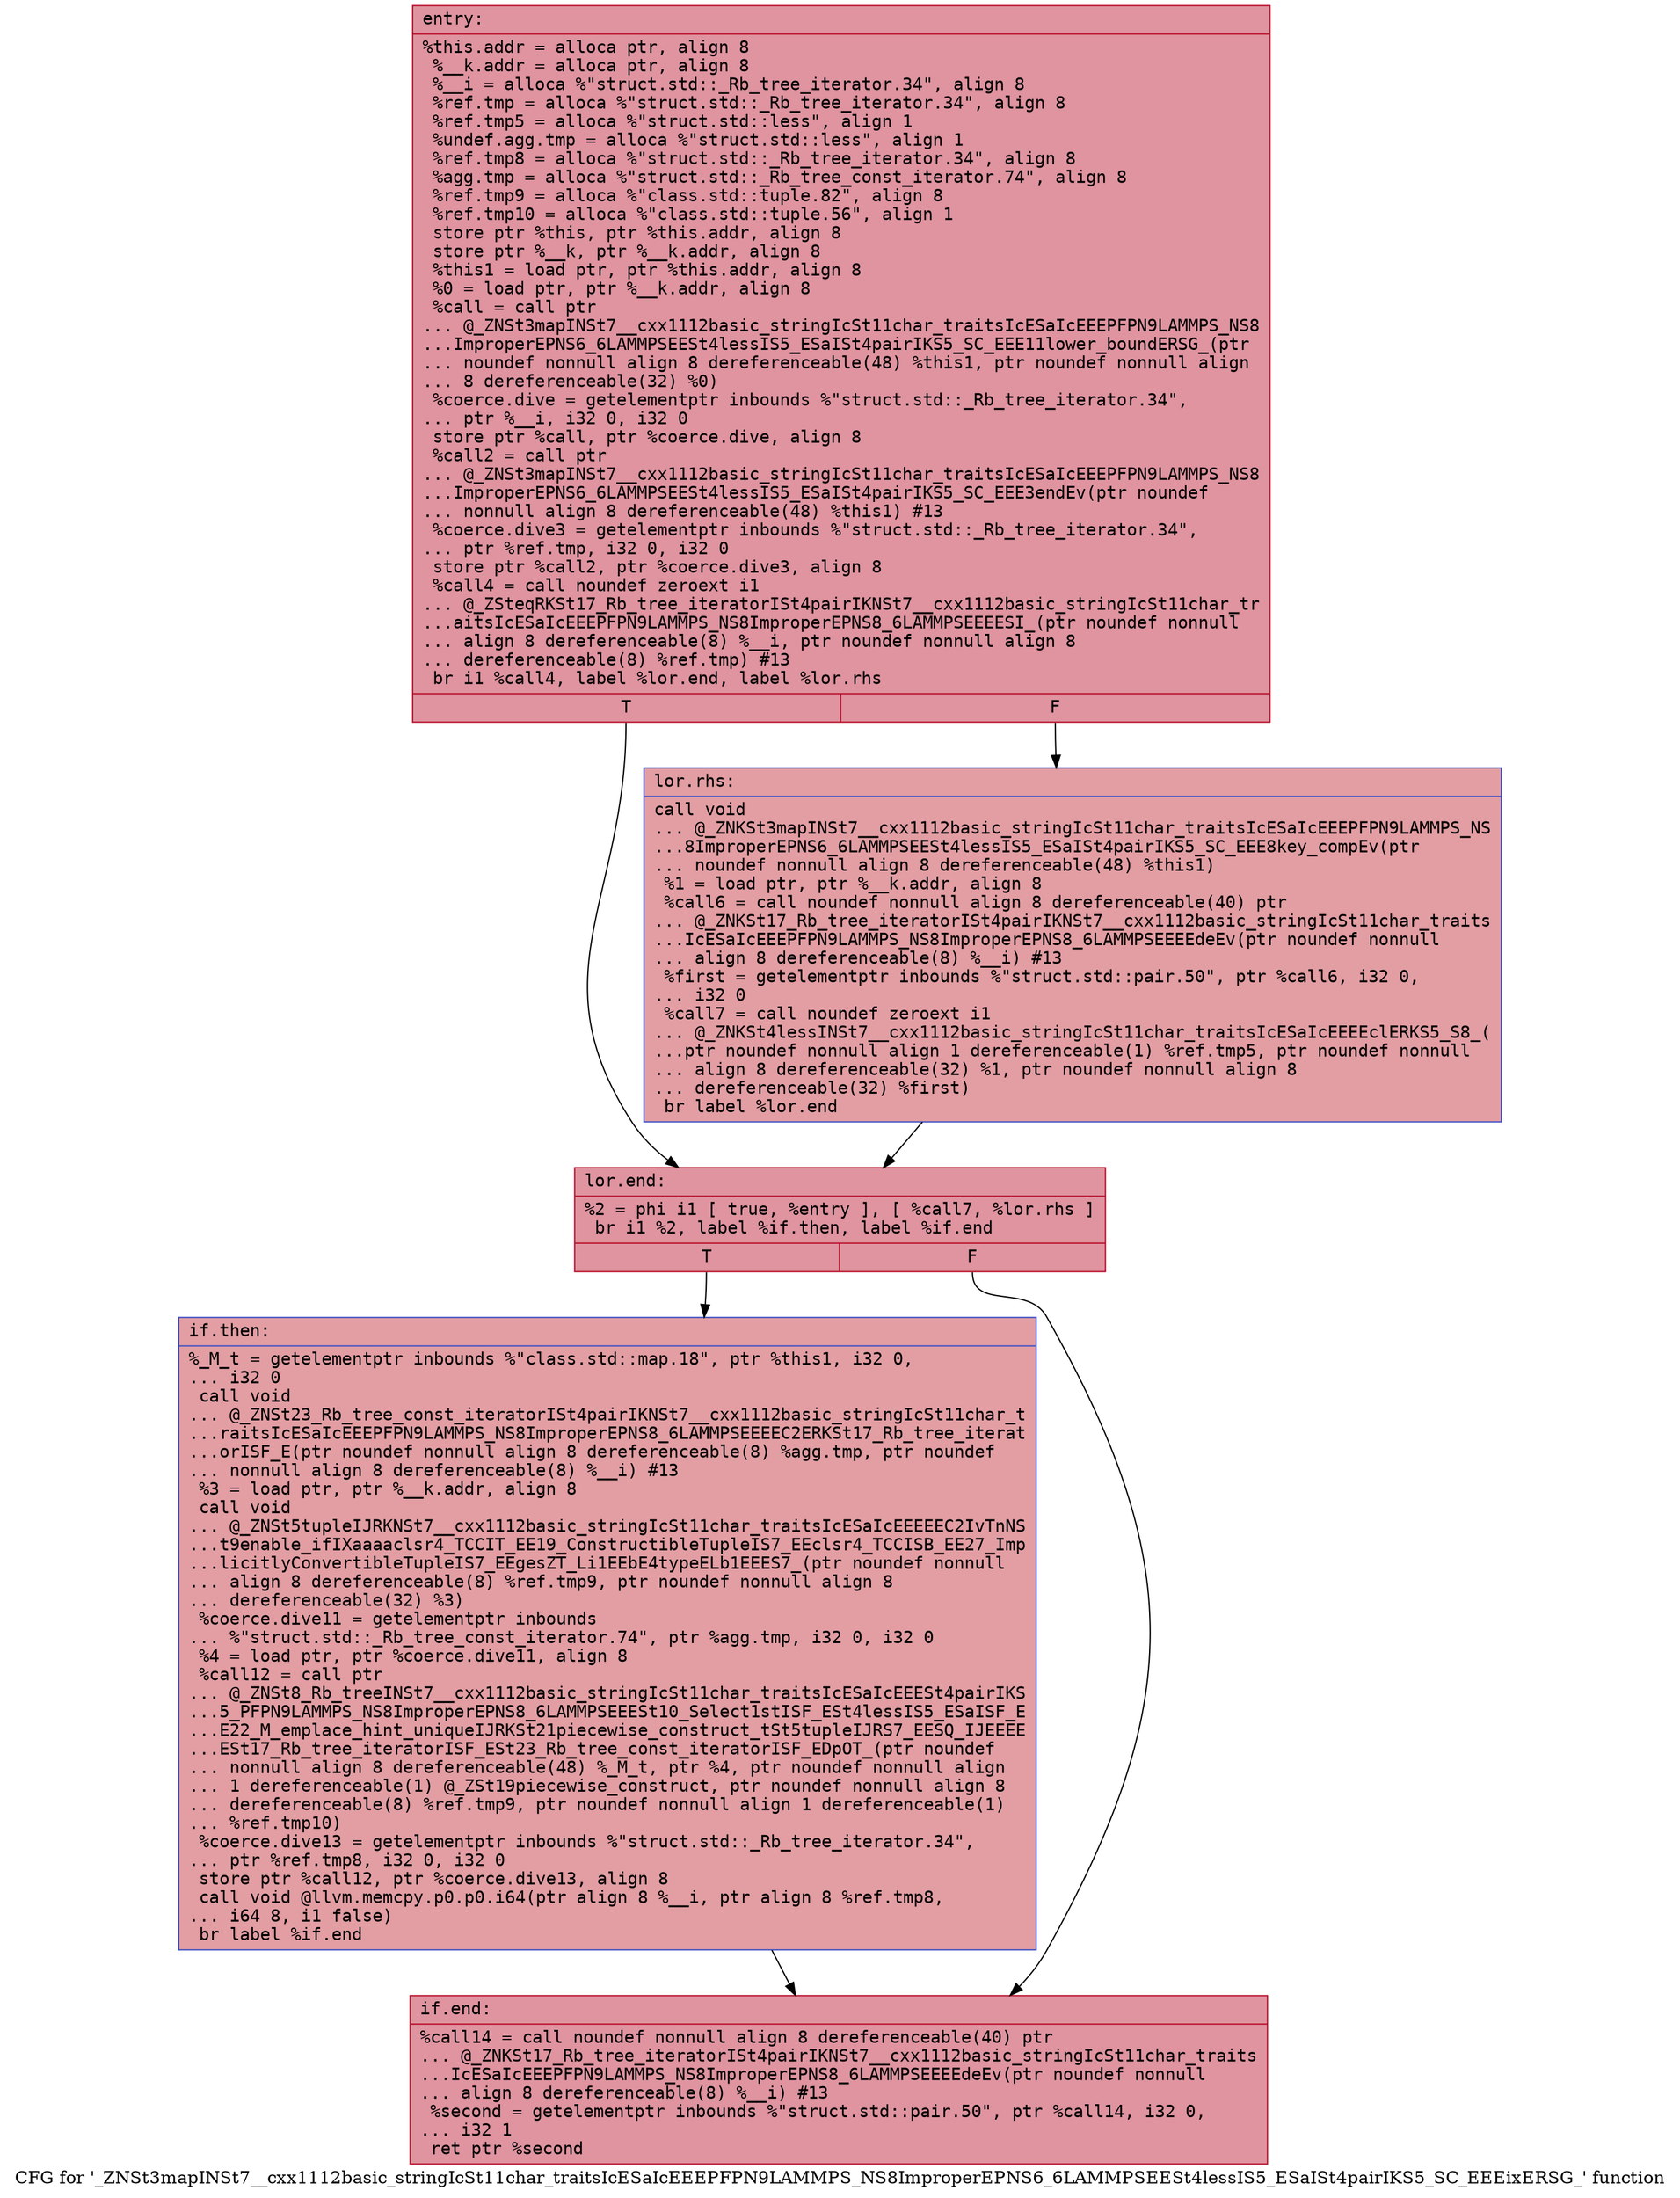 digraph "CFG for '_ZNSt3mapINSt7__cxx1112basic_stringIcSt11char_traitsIcESaIcEEEPFPN9LAMMPS_NS8ImproperEPNS6_6LAMMPSEESt4lessIS5_ESaISt4pairIKS5_SC_EEEixERSG_' function" {
	label="CFG for '_ZNSt3mapINSt7__cxx1112basic_stringIcSt11char_traitsIcESaIcEEEPFPN9LAMMPS_NS8ImproperEPNS6_6LAMMPSEESt4lessIS5_ESaISt4pairIKS5_SC_EEEixERSG_' function";

	Node0x563a5e0ec5f0 [shape=record,color="#b70d28ff", style=filled, fillcolor="#b70d2870" fontname="Courier",label="{entry:\l|  %this.addr = alloca ptr, align 8\l  %__k.addr = alloca ptr, align 8\l  %__i = alloca %\"struct.std::_Rb_tree_iterator.34\", align 8\l  %ref.tmp = alloca %\"struct.std::_Rb_tree_iterator.34\", align 8\l  %ref.tmp5 = alloca %\"struct.std::less\", align 1\l  %undef.agg.tmp = alloca %\"struct.std::less\", align 1\l  %ref.tmp8 = alloca %\"struct.std::_Rb_tree_iterator.34\", align 8\l  %agg.tmp = alloca %\"struct.std::_Rb_tree_const_iterator.74\", align 8\l  %ref.tmp9 = alloca %\"class.std::tuple.82\", align 8\l  %ref.tmp10 = alloca %\"class.std::tuple.56\", align 1\l  store ptr %this, ptr %this.addr, align 8\l  store ptr %__k, ptr %__k.addr, align 8\l  %this1 = load ptr, ptr %this.addr, align 8\l  %0 = load ptr, ptr %__k.addr, align 8\l  %call = call ptr\l... @_ZNSt3mapINSt7__cxx1112basic_stringIcSt11char_traitsIcESaIcEEEPFPN9LAMMPS_NS8\l...ImproperEPNS6_6LAMMPSEESt4lessIS5_ESaISt4pairIKS5_SC_EEE11lower_boundERSG_(ptr\l... noundef nonnull align 8 dereferenceable(48) %this1, ptr noundef nonnull align\l... 8 dereferenceable(32) %0)\l  %coerce.dive = getelementptr inbounds %\"struct.std::_Rb_tree_iterator.34\",\l... ptr %__i, i32 0, i32 0\l  store ptr %call, ptr %coerce.dive, align 8\l  %call2 = call ptr\l... @_ZNSt3mapINSt7__cxx1112basic_stringIcSt11char_traitsIcESaIcEEEPFPN9LAMMPS_NS8\l...ImproperEPNS6_6LAMMPSEESt4lessIS5_ESaISt4pairIKS5_SC_EEE3endEv(ptr noundef\l... nonnull align 8 dereferenceable(48) %this1) #13\l  %coerce.dive3 = getelementptr inbounds %\"struct.std::_Rb_tree_iterator.34\",\l... ptr %ref.tmp, i32 0, i32 0\l  store ptr %call2, ptr %coerce.dive3, align 8\l  %call4 = call noundef zeroext i1\l... @_ZSteqRKSt17_Rb_tree_iteratorISt4pairIKNSt7__cxx1112basic_stringIcSt11char_tr\l...aitsIcESaIcEEEPFPN9LAMMPS_NS8ImproperEPNS8_6LAMMPSEEEESI_(ptr noundef nonnull\l... align 8 dereferenceable(8) %__i, ptr noundef nonnull align 8\l... dereferenceable(8) %ref.tmp) #13\l  br i1 %call4, label %lor.end, label %lor.rhs\l|{<s0>T|<s1>F}}"];
	Node0x563a5e0ec5f0:s0 -> Node0x563a5e0ed730[tooltip="entry -> lor.end\nProbability 50.00%" ];
	Node0x563a5e0ec5f0:s1 -> Node0x563a5e0ed780[tooltip="entry -> lor.rhs\nProbability 50.00%" ];
	Node0x563a5e0ed780 [shape=record,color="#3d50c3ff", style=filled, fillcolor="#be242e70" fontname="Courier",label="{lor.rhs:\l|  call void\l... @_ZNKSt3mapINSt7__cxx1112basic_stringIcSt11char_traitsIcESaIcEEEPFPN9LAMMPS_NS\l...8ImproperEPNS6_6LAMMPSEESt4lessIS5_ESaISt4pairIKS5_SC_EEE8key_compEv(ptr\l... noundef nonnull align 8 dereferenceable(48) %this1)\l  %1 = load ptr, ptr %__k.addr, align 8\l  %call6 = call noundef nonnull align 8 dereferenceable(40) ptr\l... @_ZNKSt17_Rb_tree_iteratorISt4pairIKNSt7__cxx1112basic_stringIcSt11char_traits\l...IcESaIcEEEPFPN9LAMMPS_NS8ImproperEPNS8_6LAMMPSEEEEdeEv(ptr noundef nonnull\l... align 8 dereferenceable(8) %__i) #13\l  %first = getelementptr inbounds %\"struct.std::pair.50\", ptr %call6, i32 0,\l... i32 0\l  %call7 = call noundef zeroext i1\l... @_ZNKSt4lessINSt7__cxx1112basic_stringIcSt11char_traitsIcESaIcEEEEclERKS5_S8_(\l...ptr noundef nonnull align 1 dereferenceable(1) %ref.tmp5, ptr noundef nonnull\l... align 8 dereferenceable(32) %1, ptr noundef nonnull align 8\l... dereferenceable(32) %first)\l  br label %lor.end\l}"];
	Node0x563a5e0ed780 -> Node0x563a5e0ed730[tooltip="lor.rhs -> lor.end\nProbability 100.00%" ];
	Node0x563a5e0ed730 [shape=record,color="#b70d28ff", style=filled, fillcolor="#b70d2870" fontname="Courier",label="{lor.end:\l|  %2 = phi i1 [ true, %entry ], [ %call7, %lor.rhs ]\l  br i1 %2, label %if.then, label %if.end\l|{<s0>T|<s1>F}}"];
	Node0x563a5e0ed730:s0 -> Node0x563a5e0edca0[tooltip="lor.end -> if.then\nProbability 50.00%" ];
	Node0x563a5e0ed730:s1 -> Node0x563a5e0ecc50[tooltip="lor.end -> if.end\nProbability 50.00%" ];
	Node0x563a5e0edca0 [shape=record,color="#3d50c3ff", style=filled, fillcolor="#be242e70" fontname="Courier",label="{if.then:\l|  %_M_t = getelementptr inbounds %\"class.std::map.18\", ptr %this1, i32 0,\l... i32 0\l  call void\l... @_ZNSt23_Rb_tree_const_iteratorISt4pairIKNSt7__cxx1112basic_stringIcSt11char_t\l...raitsIcESaIcEEEPFPN9LAMMPS_NS8ImproperEPNS8_6LAMMPSEEEEC2ERKSt17_Rb_tree_iterat\l...orISF_E(ptr noundef nonnull align 8 dereferenceable(8) %agg.tmp, ptr noundef\l... nonnull align 8 dereferenceable(8) %__i) #13\l  %3 = load ptr, ptr %__k.addr, align 8\l  call void\l... @_ZNSt5tupleIJRKNSt7__cxx1112basic_stringIcSt11char_traitsIcESaIcEEEEEC2IvTnNS\l...t9enable_ifIXaaaaclsr4_TCCIT_EE19_ConstructibleTupleIS7_EEclsr4_TCCISB_EE27_Imp\l...licitlyConvertibleTupleIS7_EEgesZT_Li1EEbE4typeELb1EEES7_(ptr noundef nonnull\l... align 8 dereferenceable(8) %ref.tmp9, ptr noundef nonnull align 8\l... dereferenceable(32) %3)\l  %coerce.dive11 = getelementptr inbounds\l... %\"struct.std::_Rb_tree_const_iterator.74\", ptr %agg.tmp, i32 0, i32 0\l  %4 = load ptr, ptr %coerce.dive11, align 8\l  %call12 = call ptr\l... @_ZNSt8_Rb_treeINSt7__cxx1112basic_stringIcSt11char_traitsIcESaIcEEESt4pairIKS\l...5_PFPN9LAMMPS_NS8ImproperEPNS8_6LAMMPSEEESt10_Select1stISF_ESt4lessIS5_ESaISF_E\l...E22_M_emplace_hint_uniqueIJRKSt21piecewise_construct_tSt5tupleIJRS7_EESQ_IJEEEE\l...ESt17_Rb_tree_iteratorISF_ESt23_Rb_tree_const_iteratorISF_EDpOT_(ptr noundef\l... nonnull align 8 dereferenceable(48) %_M_t, ptr %4, ptr noundef nonnull align\l... 1 dereferenceable(1) @_ZSt19piecewise_construct, ptr noundef nonnull align 8\l... dereferenceable(8) %ref.tmp9, ptr noundef nonnull align 1 dereferenceable(1)\l... %ref.tmp10)\l  %coerce.dive13 = getelementptr inbounds %\"struct.std::_Rb_tree_iterator.34\",\l... ptr %ref.tmp8, i32 0, i32 0\l  store ptr %call12, ptr %coerce.dive13, align 8\l  call void @llvm.memcpy.p0.p0.i64(ptr align 8 %__i, ptr align 8 %ref.tmp8,\l... i64 8, i1 false)\l  br label %if.end\l}"];
	Node0x563a5e0edca0 -> Node0x563a5e0ecc50[tooltip="if.then -> if.end\nProbability 100.00%" ];
	Node0x563a5e0ecc50 [shape=record,color="#b70d28ff", style=filled, fillcolor="#b70d2870" fontname="Courier",label="{if.end:\l|  %call14 = call noundef nonnull align 8 dereferenceable(40) ptr\l... @_ZNKSt17_Rb_tree_iteratorISt4pairIKNSt7__cxx1112basic_stringIcSt11char_traits\l...IcESaIcEEEPFPN9LAMMPS_NS8ImproperEPNS8_6LAMMPSEEEEdeEv(ptr noundef nonnull\l... align 8 dereferenceable(8) %__i) #13\l  %second = getelementptr inbounds %\"struct.std::pair.50\", ptr %call14, i32 0,\l... i32 1\l  ret ptr %second\l}"];
}
